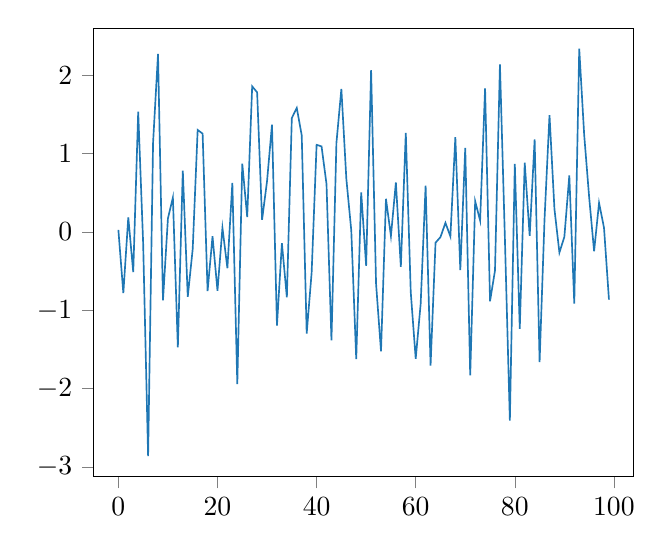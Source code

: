% This file was created by matplotlib2tikz v0.6.17.
\begin{tikzpicture}

\definecolor{color0}{rgb}{0.122,0.467,0.706}

\begin{axis}[
xmin=-4.95, xmax=103.95,
ymin=-3.121, ymax=2.6,
tick align=outside,
tick pos=left,
x grid style={white!69.02!black},
y grid style={white!69.02!black}
]
\addplot [semithick, color0, forget plot]
table {%
0 0.026
1 -0.781
2 0.187
3 -0.513
4 1.534
5 -0.144
6 -2.861
7 1.137
8 2.272
9 -0.873
10 0.173
11 0.439
12 -1.473
13 0.784
14 -0.828
15 -0.217
16 1.302
17 1.255
18 -0.754
19 -0.055
20 -0.75
21 0.053
22 -0.462
23 0.625
24 -1.941
25 0.872
26 0.191
27 1.858
28 1.782
29 0.156
30 0.648
31 1.37
32 -1.195
33 -0.144
34 -0.834
35 1.454
36 1.583
37 1.233
38 -1.296
39 -0.519
40 1.112
41 1.092
42 0.612
43 -1.384
44 1.136
45 1.825
46 0.681
47 0.018
48 -1.622
49 0.504
50 -0.431
51 2.066
52 -0.66
53 -1.523
54 0.423
55 -0.052
56 0.632
57 -0.445
58 1.265
59 -0.767
60 -1.617
61 -0.919
62 0.591
63 -1.704
64 -0.137
65 -0.065
66 0.117
67 -0.057
68 1.21
69 -0.486
70 1.073
71 -1.831
72 0.392
73 0.146
74 1.833
75 -0.884
76 -0.492
77 2.137
78 -0.085
79 -2.406
80 0.869
81 -1.235
82 0.883
83 -0.05
84 1.181
85 -1.661
86 0.168
87 1.492
88 0.291
89 -0.263
90 -0.062
91 0.721
92 -0.913
93 2.34
94 1.238
95 0.445
96 -0.245
97 0.372
98 0.053
99 -0.864
};
\end{axis}

\end{tikzpicture}